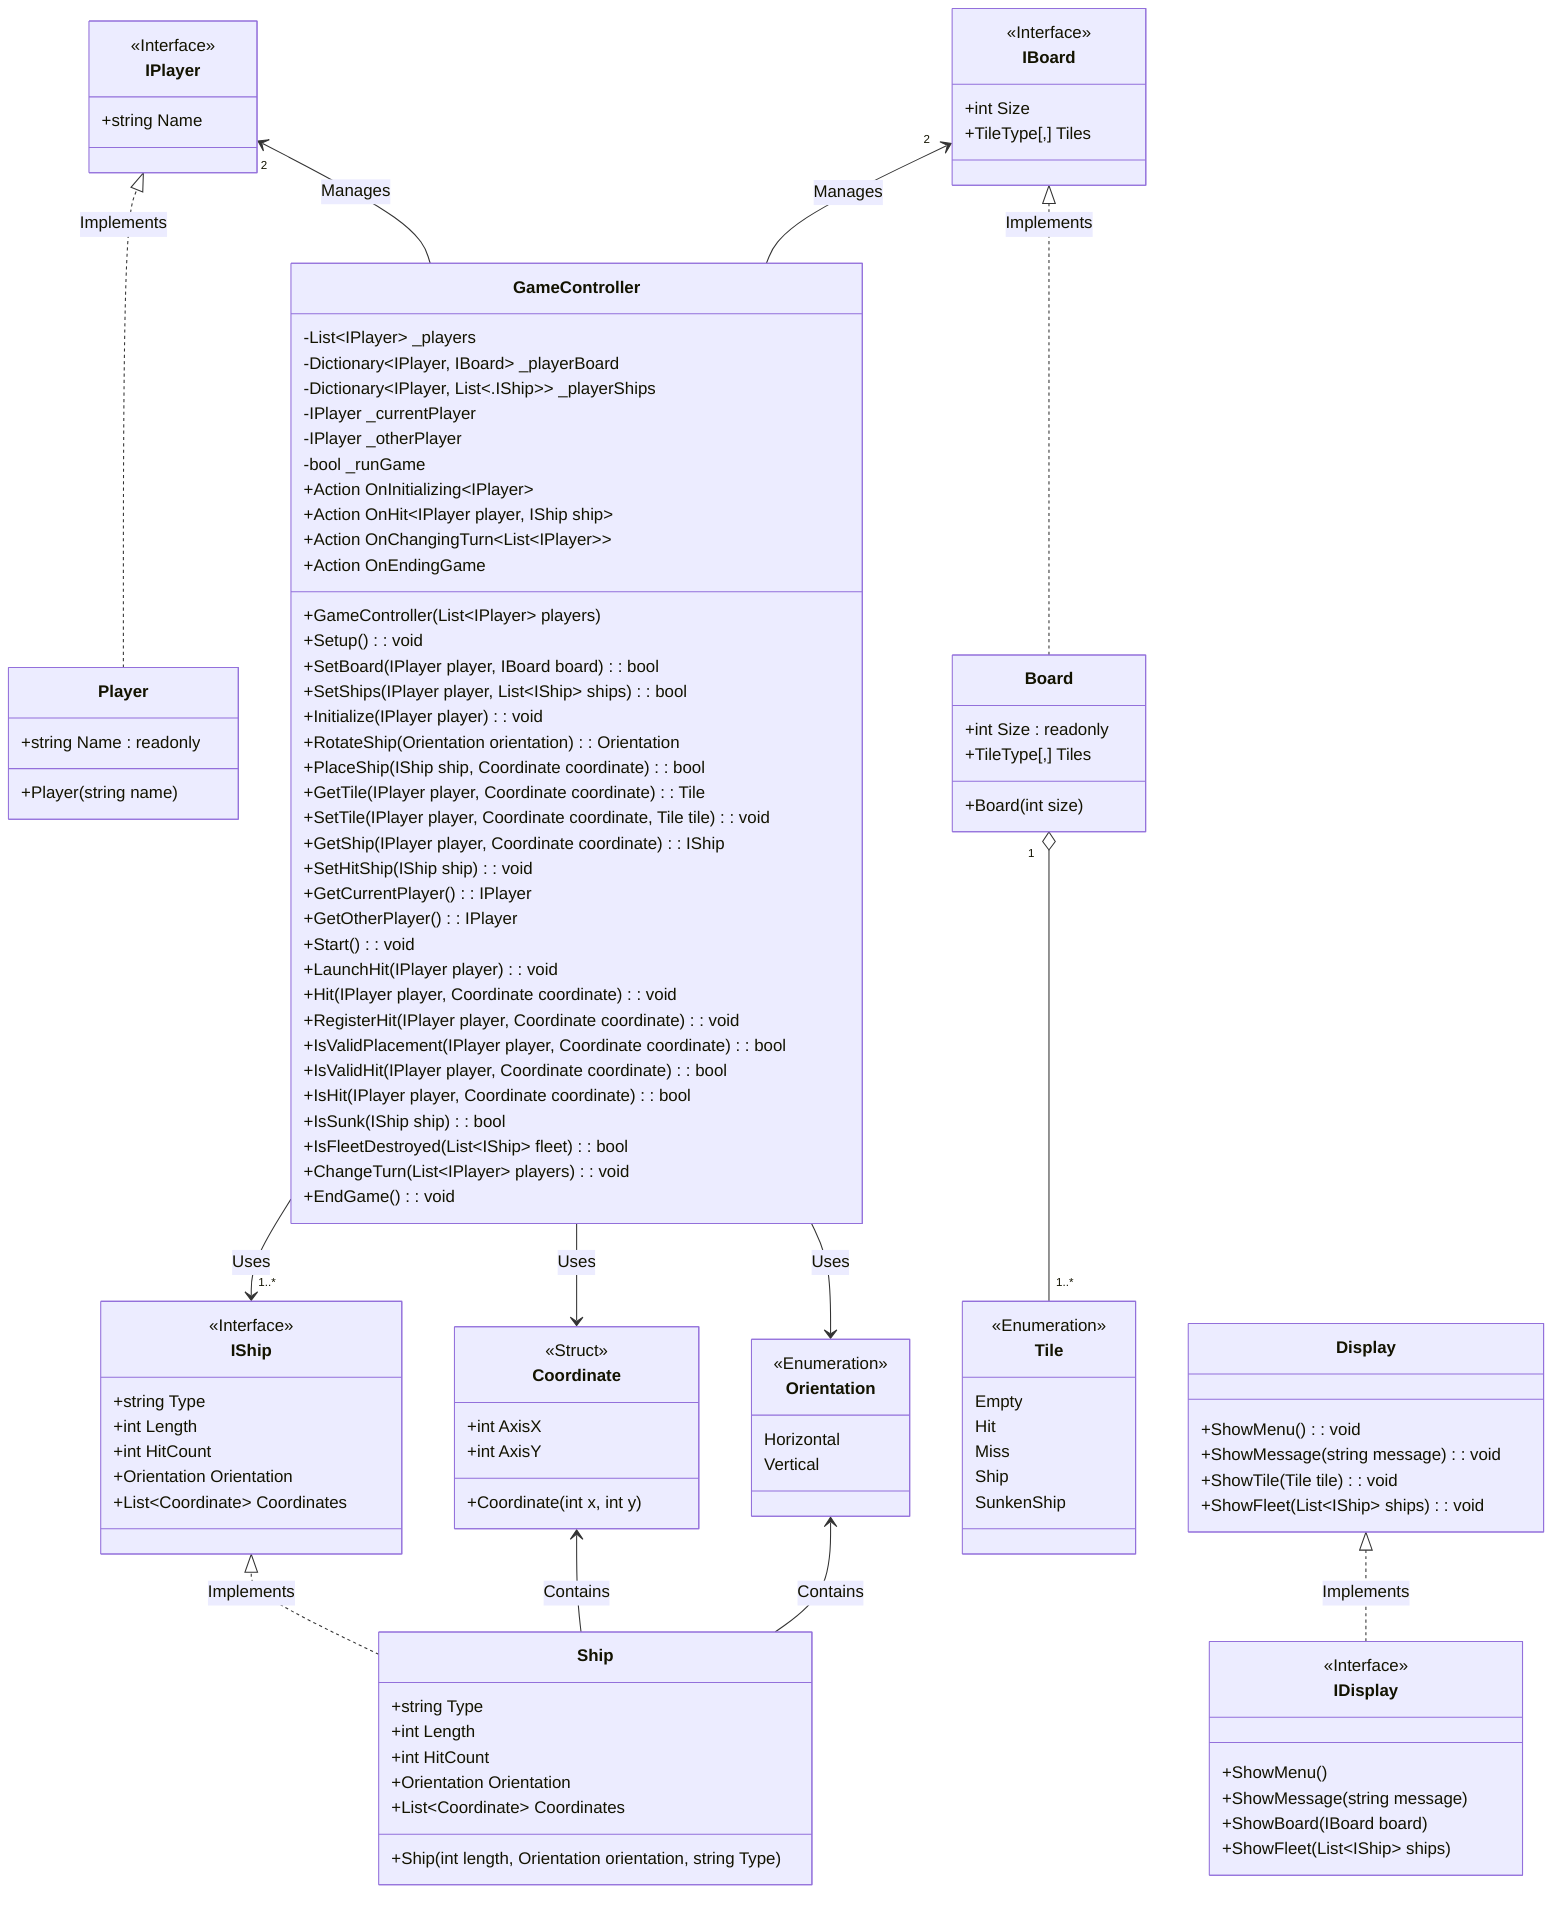 classDiagram
direction BT

Ship ..|> IShip : Implements
Ship --> Orientation : Contains
Ship --> Coordinate : Contains
IShip "1..*" <-- GameController : Uses

Coordinate <-- GameController : Uses
Orientation <-- GameController : Uses
Player ..|> IPlayer : Implements

GameController --> "2" IPlayer : Manages
GameController --> "2" IBoard : Manages

Board ..|> IBoard: Implements
Tile "1..*" --o "1" Board

IDisplay ..|> Display : Implements

class GameController {
    -List~IPlayer~ _players
    -Dictionary~IPlayer, IBoard~ _playerBoard
    -Dictionary~IPlayer, List<.IShip>~ _playerShips
    -IPlayer _currentPlayer
    -IPlayer _otherPlayer
    -bool _runGame

    +Action OnInitializing~IPlayer~
    +Action OnHit~IPlayer player, IShip ship~
    +Action OnChangingTurn~List~IPlayer~~
    +Action OnEndingGame

    +GameController(List~IPlayer~ players)
    %% Initialization
    +Setup() : void
    +SetBoard(IPlayer player, IBoard board) : bool
    +SetShips(IPlayer player, List~IShip~ ships) : bool
    +Initialize(IPlayer player) : void
    +RotateShip(Orientation orientation) : Orientation
    +PlaceShip(IShip ship, Coordinate coordinate) : bool
    %% Setter Getter
    +GetTile(IPlayer player, Coordinate coordinate) : Tile
    +SetTile(IPlayer player, Coordinate coordinate, Tile tile) : void
    +GetShip(IPlayer player, Coordinate coordinate) : IShip
    +SetHitShip(IShip ship) : void
    +GetCurrentPlayer() : IPlayer
    +GetOtherPlayer() : IPlayer
    %% Game Flow
    +Start() : void
    +LaunchHit(IPlayer player) : void
    +Hit(IPlayer player, Coordinate coordinate) : void
    +RegisterHit(IPlayer player, Coordinate coordinate) : void
    %% Checks
    +IsValidPlacement(IPlayer player, Coordinate coordinate) : bool
    +IsValidHit(IPlayer player, Coordinate coordinate) : bool
    +IsHit(IPlayer player, Coordinate coordinate) : bool
    +IsSunk(IShip ship) : bool
    +IsFleetDestroyed(List~IShip~ fleet) : bool
    %% Other Action
    +ChangeTurn(List~IPlayer~ players) : void
    +EndGame() : void
}

class IDisplay {
    <<Interface>>
    +ShowMenu()
    +ShowMessage(string message)
    +ShowBoard(IBoard board)
    +ShowFleet(List~IShip~ ships)
}

class Display {
    +ShowMenu() : void
    +ShowMessage(string message) : void
    +ShowTile(Tile tile) : void
    +ShowFleet(List~IShip~ ships) : void
}

class IPlayer {
    <<Interface>>
    +string Name
}

class Player {
    +string Name : readonly
    +Player(string name)
}
class IBoard {
    <<Interface>>
    +int Size
    +TileType[,] Tiles
}
class Board {
    +int Size : readonly
    +TileType[,] Tiles
    +Board(int size)
}
class Orientation {
    <<Enumeration>>
    Horizontal
    Vertical
}
class IShip {
    <<Interface>>
    +string Type
    +int Length
    +int HitCount
    +Orientation Orientation
    +List~Coordinate~ Coordinates
}
class Ship {
    +string Type
    +int Length
    +int HitCount
    +Orientation Orientation
    +List~Coordinate~ Coordinates
    +Ship(int length, Orientation orientation, string Type)
}
class Tile {
    <<Enumeration>>
    Empty
    Hit
    Miss
    Ship
    SunkenShip
}
class Coordinate {
    <<Struct>>
    +int AxisX
    +int AxisY
    +Coordinate(int x, int y)
}